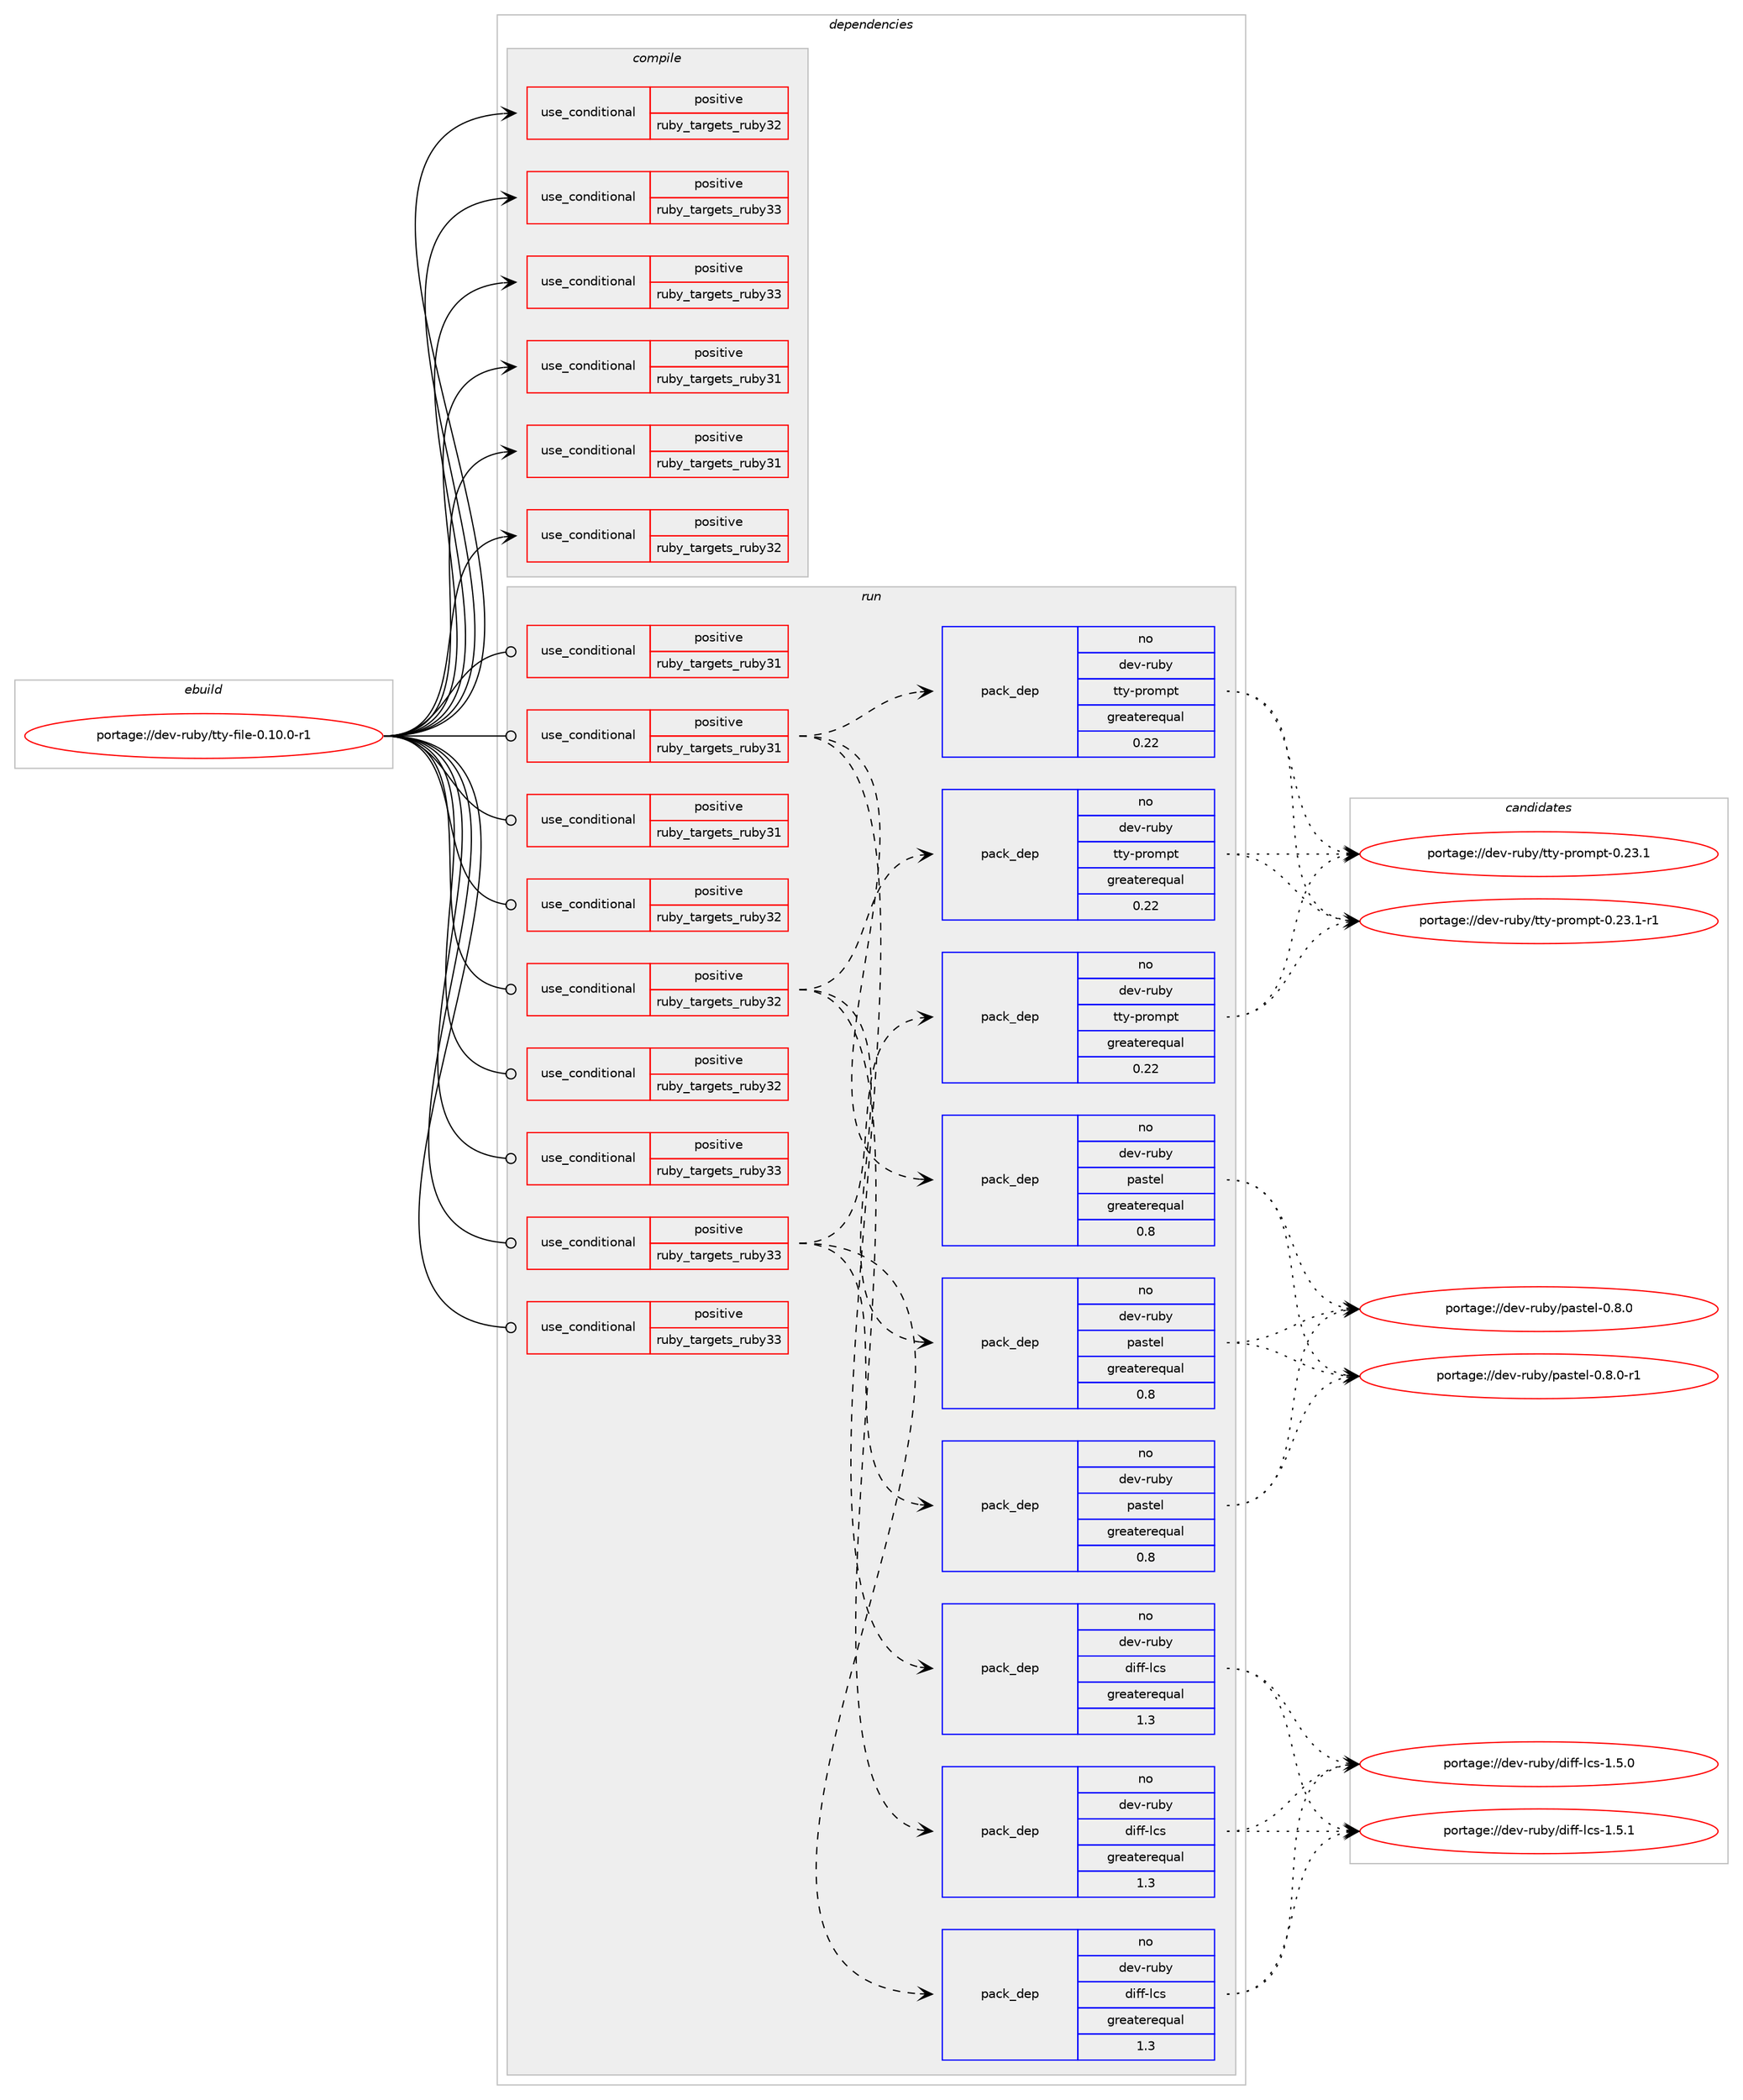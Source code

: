 digraph prolog {

# *************
# Graph options
# *************

newrank=true;
concentrate=true;
compound=true;
graph [rankdir=LR,fontname=Helvetica,fontsize=10,ranksep=1.5];#, ranksep=2.5, nodesep=0.2];
edge  [arrowhead=vee];
node  [fontname=Helvetica,fontsize=10];

# **********
# The ebuild
# **********

subgraph cluster_leftcol {
color=gray;
rank=same;
label=<<i>ebuild</i>>;
id [label="portage://dev-ruby/tty-file-0.10.0-r1", color=red, width=4, href="../dev-ruby/tty-file-0.10.0-r1.svg"];
}

# ****************
# The dependencies
# ****************

subgraph cluster_midcol {
color=gray;
label=<<i>dependencies</i>>;
subgraph cluster_compile {
fillcolor="#eeeeee";
style=filled;
label=<<i>compile</i>>;
subgraph cond56668 {
dependency105806 [label=<<TABLE BORDER="0" CELLBORDER="1" CELLSPACING="0" CELLPADDING="4"><TR><TD ROWSPAN="3" CELLPADDING="10">use_conditional</TD></TR><TR><TD>positive</TD></TR><TR><TD>ruby_targets_ruby31</TD></TR></TABLE>>, shape=none, color=red];
# *** BEGIN UNKNOWN DEPENDENCY TYPE (TODO) ***
# dependency105806 -> package_dependency(portage://dev-ruby/tty-file-0.10.0-r1,install,no,dev-lang,ruby,none,[,,],[slot(3.1)],[])
# *** END UNKNOWN DEPENDENCY TYPE (TODO) ***

}
id:e -> dependency105806:w [weight=20,style="solid",arrowhead="vee"];
subgraph cond56669 {
dependency105807 [label=<<TABLE BORDER="0" CELLBORDER="1" CELLSPACING="0" CELLPADDING="4"><TR><TD ROWSPAN="3" CELLPADDING="10">use_conditional</TD></TR><TR><TD>positive</TD></TR><TR><TD>ruby_targets_ruby31</TD></TR></TABLE>>, shape=none, color=red];
# *** BEGIN UNKNOWN DEPENDENCY TYPE (TODO) ***
# dependency105807 -> package_dependency(portage://dev-ruby/tty-file-0.10.0-r1,install,no,virtual,rubygems,none,[,,],[],[use(enable(ruby_targets_ruby31),negative)])
# *** END UNKNOWN DEPENDENCY TYPE (TODO) ***

}
id:e -> dependency105807:w [weight=20,style="solid",arrowhead="vee"];
subgraph cond56670 {
dependency105808 [label=<<TABLE BORDER="0" CELLBORDER="1" CELLSPACING="0" CELLPADDING="4"><TR><TD ROWSPAN="3" CELLPADDING="10">use_conditional</TD></TR><TR><TD>positive</TD></TR><TR><TD>ruby_targets_ruby32</TD></TR></TABLE>>, shape=none, color=red];
# *** BEGIN UNKNOWN DEPENDENCY TYPE (TODO) ***
# dependency105808 -> package_dependency(portage://dev-ruby/tty-file-0.10.0-r1,install,no,dev-lang,ruby,none,[,,],[slot(3.2)],[])
# *** END UNKNOWN DEPENDENCY TYPE (TODO) ***

}
id:e -> dependency105808:w [weight=20,style="solid",arrowhead="vee"];
subgraph cond56671 {
dependency105809 [label=<<TABLE BORDER="0" CELLBORDER="1" CELLSPACING="0" CELLPADDING="4"><TR><TD ROWSPAN="3" CELLPADDING="10">use_conditional</TD></TR><TR><TD>positive</TD></TR><TR><TD>ruby_targets_ruby32</TD></TR></TABLE>>, shape=none, color=red];
# *** BEGIN UNKNOWN DEPENDENCY TYPE (TODO) ***
# dependency105809 -> package_dependency(portage://dev-ruby/tty-file-0.10.0-r1,install,no,virtual,rubygems,none,[,,],[],[use(enable(ruby_targets_ruby32),negative)])
# *** END UNKNOWN DEPENDENCY TYPE (TODO) ***

}
id:e -> dependency105809:w [weight=20,style="solid",arrowhead="vee"];
subgraph cond56672 {
dependency105810 [label=<<TABLE BORDER="0" CELLBORDER="1" CELLSPACING="0" CELLPADDING="4"><TR><TD ROWSPAN="3" CELLPADDING="10">use_conditional</TD></TR><TR><TD>positive</TD></TR><TR><TD>ruby_targets_ruby33</TD></TR></TABLE>>, shape=none, color=red];
# *** BEGIN UNKNOWN DEPENDENCY TYPE (TODO) ***
# dependency105810 -> package_dependency(portage://dev-ruby/tty-file-0.10.0-r1,install,no,dev-lang,ruby,none,[,,],[slot(3.3)],[])
# *** END UNKNOWN DEPENDENCY TYPE (TODO) ***

}
id:e -> dependency105810:w [weight=20,style="solid",arrowhead="vee"];
subgraph cond56673 {
dependency105811 [label=<<TABLE BORDER="0" CELLBORDER="1" CELLSPACING="0" CELLPADDING="4"><TR><TD ROWSPAN="3" CELLPADDING="10">use_conditional</TD></TR><TR><TD>positive</TD></TR><TR><TD>ruby_targets_ruby33</TD></TR></TABLE>>, shape=none, color=red];
# *** BEGIN UNKNOWN DEPENDENCY TYPE (TODO) ***
# dependency105811 -> package_dependency(portage://dev-ruby/tty-file-0.10.0-r1,install,no,virtual,rubygems,none,[,,],[],[use(enable(ruby_targets_ruby33),negative)])
# *** END UNKNOWN DEPENDENCY TYPE (TODO) ***

}
id:e -> dependency105811:w [weight=20,style="solid",arrowhead="vee"];
}
subgraph cluster_compileandrun {
fillcolor="#eeeeee";
style=filled;
label=<<i>compile and run</i>>;
}
subgraph cluster_run {
fillcolor="#eeeeee";
style=filled;
label=<<i>run</i>>;
subgraph cond56674 {
dependency105812 [label=<<TABLE BORDER="0" CELLBORDER="1" CELLSPACING="0" CELLPADDING="4"><TR><TD ROWSPAN="3" CELLPADDING="10">use_conditional</TD></TR><TR><TD>positive</TD></TR><TR><TD>ruby_targets_ruby31</TD></TR></TABLE>>, shape=none, color=red];
# *** BEGIN UNKNOWN DEPENDENCY TYPE (TODO) ***
# dependency105812 -> package_dependency(portage://dev-ruby/tty-file-0.10.0-r1,run,no,dev-lang,ruby,none,[,,],[slot(3.1)],[])
# *** END UNKNOWN DEPENDENCY TYPE (TODO) ***

}
id:e -> dependency105812:w [weight=20,style="solid",arrowhead="odot"];
subgraph cond56675 {
dependency105813 [label=<<TABLE BORDER="0" CELLBORDER="1" CELLSPACING="0" CELLPADDING="4"><TR><TD ROWSPAN="3" CELLPADDING="10">use_conditional</TD></TR><TR><TD>positive</TD></TR><TR><TD>ruby_targets_ruby31</TD></TR></TABLE>>, shape=none, color=red];
subgraph pack47766 {
dependency105814 [label=<<TABLE BORDER="0" CELLBORDER="1" CELLSPACING="0" CELLPADDING="4" WIDTH="220"><TR><TD ROWSPAN="6" CELLPADDING="30">pack_dep</TD></TR><TR><TD WIDTH="110">no</TD></TR><TR><TD>dev-ruby</TD></TR><TR><TD>diff-lcs</TD></TR><TR><TD>greaterequal</TD></TR><TR><TD>1.3</TD></TR></TABLE>>, shape=none, color=blue];
}
dependency105813:e -> dependency105814:w [weight=20,style="dashed",arrowhead="vee"];
subgraph pack47767 {
dependency105815 [label=<<TABLE BORDER="0" CELLBORDER="1" CELLSPACING="0" CELLPADDING="4" WIDTH="220"><TR><TD ROWSPAN="6" CELLPADDING="30">pack_dep</TD></TR><TR><TD WIDTH="110">no</TD></TR><TR><TD>dev-ruby</TD></TR><TR><TD>pastel</TD></TR><TR><TD>greaterequal</TD></TR><TR><TD>0.8</TD></TR></TABLE>>, shape=none, color=blue];
}
dependency105813:e -> dependency105815:w [weight=20,style="dashed",arrowhead="vee"];
subgraph pack47768 {
dependency105816 [label=<<TABLE BORDER="0" CELLBORDER="1" CELLSPACING="0" CELLPADDING="4" WIDTH="220"><TR><TD ROWSPAN="6" CELLPADDING="30">pack_dep</TD></TR><TR><TD WIDTH="110">no</TD></TR><TR><TD>dev-ruby</TD></TR><TR><TD>tty-prompt</TD></TR><TR><TD>greaterequal</TD></TR><TR><TD>0.22</TD></TR></TABLE>>, shape=none, color=blue];
}
dependency105813:e -> dependency105816:w [weight=20,style="dashed",arrowhead="vee"];
}
id:e -> dependency105813:w [weight=20,style="solid",arrowhead="odot"];
subgraph cond56676 {
dependency105817 [label=<<TABLE BORDER="0" CELLBORDER="1" CELLSPACING="0" CELLPADDING="4"><TR><TD ROWSPAN="3" CELLPADDING="10">use_conditional</TD></TR><TR><TD>positive</TD></TR><TR><TD>ruby_targets_ruby31</TD></TR></TABLE>>, shape=none, color=red];
# *** BEGIN UNKNOWN DEPENDENCY TYPE (TODO) ***
# dependency105817 -> package_dependency(portage://dev-ruby/tty-file-0.10.0-r1,run,no,virtual,rubygems,none,[,,],[],[use(enable(ruby_targets_ruby31),negative)])
# *** END UNKNOWN DEPENDENCY TYPE (TODO) ***

}
id:e -> dependency105817:w [weight=20,style="solid",arrowhead="odot"];
subgraph cond56677 {
dependency105818 [label=<<TABLE BORDER="0" CELLBORDER="1" CELLSPACING="0" CELLPADDING="4"><TR><TD ROWSPAN="3" CELLPADDING="10">use_conditional</TD></TR><TR><TD>positive</TD></TR><TR><TD>ruby_targets_ruby32</TD></TR></TABLE>>, shape=none, color=red];
# *** BEGIN UNKNOWN DEPENDENCY TYPE (TODO) ***
# dependency105818 -> package_dependency(portage://dev-ruby/tty-file-0.10.0-r1,run,no,dev-lang,ruby,none,[,,],[slot(3.2)],[])
# *** END UNKNOWN DEPENDENCY TYPE (TODO) ***

}
id:e -> dependency105818:w [weight=20,style="solid",arrowhead="odot"];
subgraph cond56678 {
dependency105819 [label=<<TABLE BORDER="0" CELLBORDER="1" CELLSPACING="0" CELLPADDING="4"><TR><TD ROWSPAN="3" CELLPADDING="10">use_conditional</TD></TR><TR><TD>positive</TD></TR><TR><TD>ruby_targets_ruby32</TD></TR></TABLE>>, shape=none, color=red];
subgraph pack47769 {
dependency105820 [label=<<TABLE BORDER="0" CELLBORDER="1" CELLSPACING="0" CELLPADDING="4" WIDTH="220"><TR><TD ROWSPAN="6" CELLPADDING="30">pack_dep</TD></TR><TR><TD WIDTH="110">no</TD></TR><TR><TD>dev-ruby</TD></TR><TR><TD>diff-lcs</TD></TR><TR><TD>greaterequal</TD></TR><TR><TD>1.3</TD></TR></TABLE>>, shape=none, color=blue];
}
dependency105819:e -> dependency105820:w [weight=20,style="dashed",arrowhead="vee"];
subgraph pack47770 {
dependency105821 [label=<<TABLE BORDER="0" CELLBORDER="1" CELLSPACING="0" CELLPADDING="4" WIDTH="220"><TR><TD ROWSPAN="6" CELLPADDING="30">pack_dep</TD></TR><TR><TD WIDTH="110">no</TD></TR><TR><TD>dev-ruby</TD></TR><TR><TD>pastel</TD></TR><TR><TD>greaterequal</TD></TR><TR><TD>0.8</TD></TR></TABLE>>, shape=none, color=blue];
}
dependency105819:e -> dependency105821:w [weight=20,style="dashed",arrowhead="vee"];
subgraph pack47771 {
dependency105822 [label=<<TABLE BORDER="0" CELLBORDER="1" CELLSPACING="0" CELLPADDING="4" WIDTH="220"><TR><TD ROWSPAN="6" CELLPADDING="30">pack_dep</TD></TR><TR><TD WIDTH="110">no</TD></TR><TR><TD>dev-ruby</TD></TR><TR><TD>tty-prompt</TD></TR><TR><TD>greaterequal</TD></TR><TR><TD>0.22</TD></TR></TABLE>>, shape=none, color=blue];
}
dependency105819:e -> dependency105822:w [weight=20,style="dashed",arrowhead="vee"];
}
id:e -> dependency105819:w [weight=20,style="solid",arrowhead="odot"];
subgraph cond56679 {
dependency105823 [label=<<TABLE BORDER="0" CELLBORDER="1" CELLSPACING="0" CELLPADDING="4"><TR><TD ROWSPAN="3" CELLPADDING="10">use_conditional</TD></TR><TR><TD>positive</TD></TR><TR><TD>ruby_targets_ruby32</TD></TR></TABLE>>, shape=none, color=red];
# *** BEGIN UNKNOWN DEPENDENCY TYPE (TODO) ***
# dependency105823 -> package_dependency(portage://dev-ruby/tty-file-0.10.0-r1,run,no,virtual,rubygems,none,[,,],[],[use(enable(ruby_targets_ruby32),negative)])
# *** END UNKNOWN DEPENDENCY TYPE (TODO) ***

}
id:e -> dependency105823:w [weight=20,style="solid",arrowhead="odot"];
subgraph cond56680 {
dependency105824 [label=<<TABLE BORDER="0" CELLBORDER="1" CELLSPACING="0" CELLPADDING="4"><TR><TD ROWSPAN="3" CELLPADDING="10">use_conditional</TD></TR><TR><TD>positive</TD></TR><TR><TD>ruby_targets_ruby33</TD></TR></TABLE>>, shape=none, color=red];
# *** BEGIN UNKNOWN DEPENDENCY TYPE (TODO) ***
# dependency105824 -> package_dependency(portage://dev-ruby/tty-file-0.10.0-r1,run,no,dev-lang,ruby,none,[,,],[slot(3.3)],[])
# *** END UNKNOWN DEPENDENCY TYPE (TODO) ***

}
id:e -> dependency105824:w [weight=20,style="solid",arrowhead="odot"];
subgraph cond56681 {
dependency105825 [label=<<TABLE BORDER="0" CELLBORDER="1" CELLSPACING="0" CELLPADDING="4"><TR><TD ROWSPAN="3" CELLPADDING="10">use_conditional</TD></TR><TR><TD>positive</TD></TR><TR><TD>ruby_targets_ruby33</TD></TR></TABLE>>, shape=none, color=red];
subgraph pack47772 {
dependency105826 [label=<<TABLE BORDER="0" CELLBORDER="1" CELLSPACING="0" CELLPADDING="4" WIDTH="220"><TR><TD ROWSPAN="6" CELLPADDING="30">pack_dep</TD></TR><TR><TD WIDTH="110">no</TD></TR><TR><TD>dev-ruby</TD></TR><TR><TD>diff-lcs</TD></TR><TR><TD>greaterequal</TD></TR><TR><TD>1.3</TD></TR></TABLE>>, shape=none, color=blue];
}
dependency105825:e -> dependency105826:w [weight=20,style="dashed",arrowhead="vee"];
subgraph pack47773 {
dependency105827 [label=<<TABLE BORDER="0" CELLBORDER="1" CELLSPACING="0" CELLPADDING="4" WIDTH="220"><TR><TD ROWSPAN="6" CELLPADDING="30">pack_dep</TD></TR><TR><TD WIDTH="110">no</TD></TR><TR><TD>dev-ruby</TD></TR><TR><TD>pastel</TD></TR><TR><TD>greaterequal</TD></TR><TR><TD>0.8</TD></TR></TABLE>>, shape=none, color=blue];
}
dependency105825:e -> dependency105827:w [weight=20,style="dashed",arrowhead="vee"];
subgraph pack47774 {
dependency105828 [label=<<TABLE BORDER="0" CELLBORDER="1" CELLSPACING="0" CELLPADDING="4" WIDTH="220"><TR><TD ROWSPAN="6" CELLPADDING="30">pack_dep</TD></TR><TR><TD WIDTH="110">no</TD></TR><TR><TD>dev-ruby</TD></TR><TR><TD>tty-prompt</TD></TR><TR><TD>greaterequal</TD></TR><TR><TD>0.22</TD></TR></TABLE>>, shape=none, color=blue];
}
dependency105825:e -> dependency105828:w [weight=20,style="dashed",arrowhead="vee"];
}
id:e -> dependency105825:w [weight=20,style="solid",arrowhead="odot"];
subgraph cond56682 {
dependency105829 [label=<<TABLE BORDER="0" CELLBORDER="1" CELLSPACING="0" CELLPADDING="4"><TR><TD ROWSPAN="3" CELLPADDING="10">use_conditional</TD></TR><TR><TD>positive</TD></TR><TR><TD>ruby_targets_ruby33</TD></TR></TABLE>>, shape=none, color=red];
# *** BEGIN UNKNOWN DEPENDENCY TYPE (TODO) ***
# dependency105829 -> package_dependency(portage://dev-ruby/tty-file-0.10.0-r1,run,no,virtual,rubygems,none,[,,],[],[use(enable(ruby_targets_ruby33),negative)])
# *** END UNKNOWN DEPENDENCY TYPE (TODO) ***

}
id:e -> dependency105829:w [weight=20,style="solid",arrowhead="odot"];
}
}

# **************
# The candidates
# **************

subgraph cluster_choices {
rank=same;
color=gray;
label=<<i>candidates</i>>;

subgraph choice47766 {
color=black;
nodesep=1;
choice1001011184511411798121471001051021024510899115454946534648 [label="portage://dev-ruby/diff-lcs-1.5.0", color=red, width=4,href="../dev-ruby/diff-lcs-1.5.0.svg"];
choice1001011184511411798121471001051021024510899115454946534649 [label="portage://dev-ruby/diff-lcs-1.5.1", color=red, width=4,href="../dev-ruby/diff-lcs-1.5.1.svg"];
dependency105814:e -> choice1001011184511411798121471001051021024510899115454946534648:w [style=dotted,weight="100"];
dependency105814:e -> choice1001011184511411798121471001051021024510899115454946534649:w [style=dotted,weight="100"];
}
subgraph choice47767 {
color=black;
nodesep=1;
choice10010111845114117981214711297115116101108454846564648 [label="portage://dev-ruby/pastel-0.8.0", color=red, width=4,href="../dev-ruby/pastel-0.8.0.svg"];
choice100101118451141179812147112971151161011084548465646484511449 [label="portage://dev-ruby/pastel-0.8.0-r1", color=red, width=4,href="../dev-ruby/pastel-0.8.0-r1.svg"];
dependency105815:e -> choice10010111845114117981214711297115116101108454846564648:w [style=dotted,weight="100"];
dependency105815:e -> choice100101118451141179812147112971151161011084548465646484511449:w [style=dotted,weight="100"];
}
subgraph choice47768 {
color=black;
nodesep=1;
choice1001011184511411798121471161161214511211411110911211645484650514649 [label="portage://dev-ruby/tty-prompt-0.23.1", color=red, width=4,href="../dev-ruby/tty-prompt-0.23.1.svg"];
choice10010111845114117981214711611612145112114111109112116454846505146494511449 [label="portage://dev-ruby/tty-prompt-0.23.1-r1", color=red, width=4,href="../dev-ruby/tty-prompt-0.23.1-r1.svg"];
dependency105816:e -> choice1001011184511411798121471161161214511211411110911211645484650514649:w [style=dotted,weight="100"];
dependency105816:e -> choice10010111845114117981214711611612145112114111109112116454846505146494511449:w [style=dotted,weight="100"];
}
subgraph choice47769 {
color=black;
nodesep=1;
choice1001011184511411798121471001051021024510899115454946534648 [label="portage://dev-ruby/diff-lcs-1.5.0", color=red, width=4,href="../dev-ruby/diff-lcs-1.5.0.svg"];
choice1001011184511411798121471001051021024510899115454946534649 [label="portage://dev-ruby/diff-lcs-1.5.1", color=red, width=4,href="../dev-ruby/diff-lcs-1.5.1.svg"];
dependency105820:e -> choice1001011184511411798121471001051021024510899115454946534648:w [style=dotted,weight="100"];
dependency105820:e -> choice1001011184511411798121471001051021024510899115454946534649:w [style=dotted,weight="100"];
}
subgraph choice47770 {
color=black;
nodesep=1;
choice10010111845114117981214711297115116101108454846564648 [label="portage://dev-ruby/pastel-0.8.0", color=red, width=4,href="../dev-ruby/pastel-0.8.0.svg"];
choice100101118451141179812147112971151161011084548465646484511449 [label="portage://dev-ruby/pastel-0.8.0-r1", color=red, width=4,href="../dev-ruby/pastel-0.8.0-r1.svg"];
dependency105821:e -> choice10010111845114117981214711297115116101108454846564648:w [style=dotted,weight="100"];
dependency105821:e -> choice100101118451141179812147112971151161011084548465646484511449:w [style=dotted,weight="100"];
}
subgraph choice47771 {
color=black;
nodesep=1;
choice1001011184511411798121471161161214511211411110911211645484650514649 [label="portage://dev-ruby/tty-prompt-0.23.1", color=red, width=4,href="../dev-ruby/tty-prompt-0.23.1.svg"];
choice10010111845114117981214711611612145112114111109112116454846505146494511449 [label="portage://dev-ruby/tty-prompt-0.23.1-r1", color=red, width=4,href="../dev-ruby/tty-prompt-0.23.1-r1.svg"];
dependency105822:e -> choice1001011184511411798121471161161214511211411110911211645484650514649:w [style=dotted,weight="100"];
dependency105822:e -> choice10010111845114117981214711611612145112114111109112116454846505146494511449:w [style=dotted,weight="100"];
}
subgraph choice47772 {
color=black;
nodesep=1;
choice1001011184511411798121471001051021024510899115454946534648 [label="portage://dev-ruby/diff-lcs-1.5.0", color=red, width=4,href="../dev-ruby/diff-lcs-1.5.0.svg"];
choice1001011184511411798121471001051021024510899115454946534649 [label="portage://dev-ruby/diff-lcs-1.5.1", color=red, width=4,href="../dev-ruby/diff-lcs-1.5.1.svg"];
dependency105826:e -> choice1001011184511411798121471001051021024510899115454946534648:w [style=dotted,weight="100"];
dependency105826:e -> choice1001011184511411798121471001051021024510899115454946534649:w [style=dotted,weight="100"];
}
subgraph choice47773 {
color=black;
nodesep=1;
choice10010111845114117981214711297115116101108454846564648 [label="portage://dev-ruby/pastel-0.8.0", color=red, width=4,href="../dev-ruby/pastel-0.8.0.svg"];
choice100101118451141179812147112971151161011084548465646484511449 [label="portage://dev-ruby/pastel-0.8.0-r1", color=red, width=4,href="../dev-ruby/pastel-0.8.0-r1.svg"];
dependency105827:e -> choice10010111845114117981214711297115116101108454846564648:w [style=dotted,weight="100"];
dependency105827:e -> choice100101118451141179812147112971151161011084548465646484511449:w [style=dotted,weight="100"];
}
subgraph choice47774 {
color=black;
nodesep=1;
choice1001011184511411798121471161161214511211411110911211645484650514649 [label="portage://dev-ruby/tty-prompt-0.23.1", color=red, width=4,href="../dev-ruby/tty-prompt-0.23.1.svg"];
choice10010111845114117981214711611612145112114111109112116454846505146494511449 [label="portage://dev-ruby/tty-prompt-0.23.1-r1", color=red, width=4,href="../dev-ruby/tty-prompt-0.23.1-r1.svg"];
dependency105828:e -> choice1001011184511411798121471161161214511211411110911211645484650514649:w [style=dotted,weight="100"];
dependency105828:e -> choice10010111845114117981214711611612145112114111109112116454846505146494511449:w [style=dotted,weight="100"];
}
}

}
